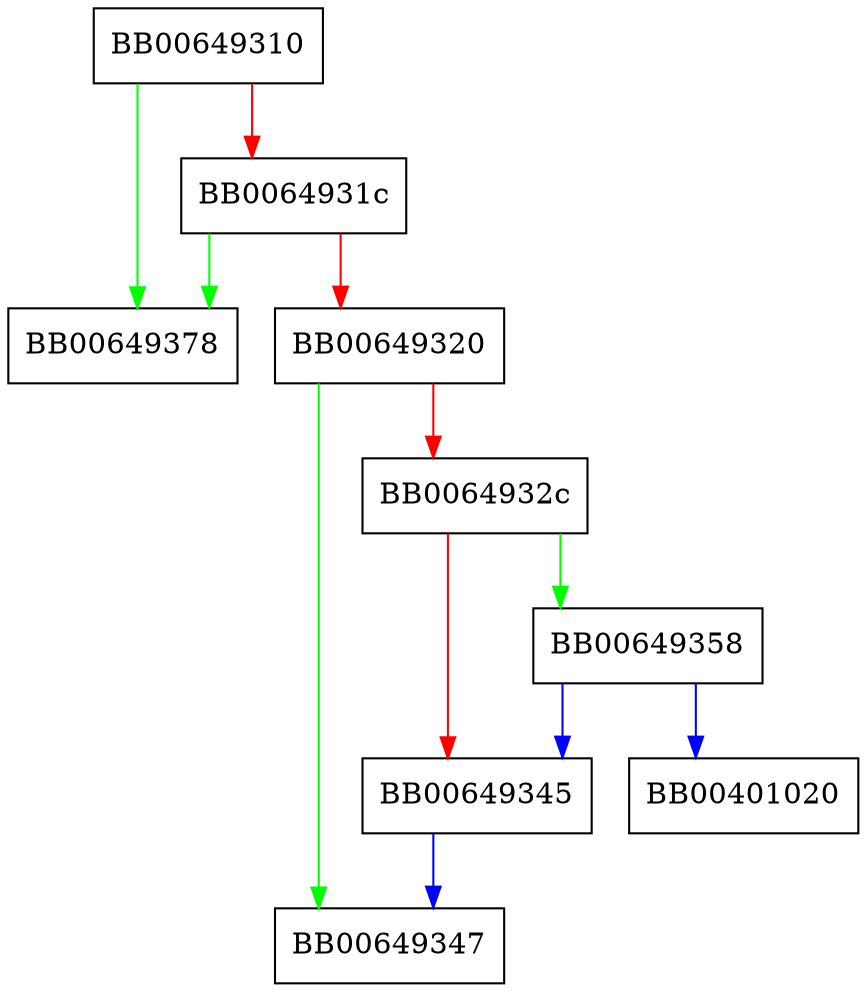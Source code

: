digraph OPENSSL_sk_delete {
  node [shape="box"];
  graph [splines=ortho];
  BB00649310 -> BB00649378 [color="green"];
  BB00649310 -> BB0064931c [color="red"];
  BB0064931c -> BB00649378 [color="green"];
  BB0064931c -> BB00649320 [color="red"];
  BB00649320 -> BB00649347 [color="green"];
  BB00649320 -> BB0064932c [color="red"];
  BB0064932c -> BB00649358 [color="green"];
  BB0064932c -> BB00649345 [color="red"];
  BB00649345 -> BB00649347 [color="blue"];
  BB00649358 -> BB00401020 [color="blue"];
  BB00649358 -> BB00649345 [color="blue"];
}